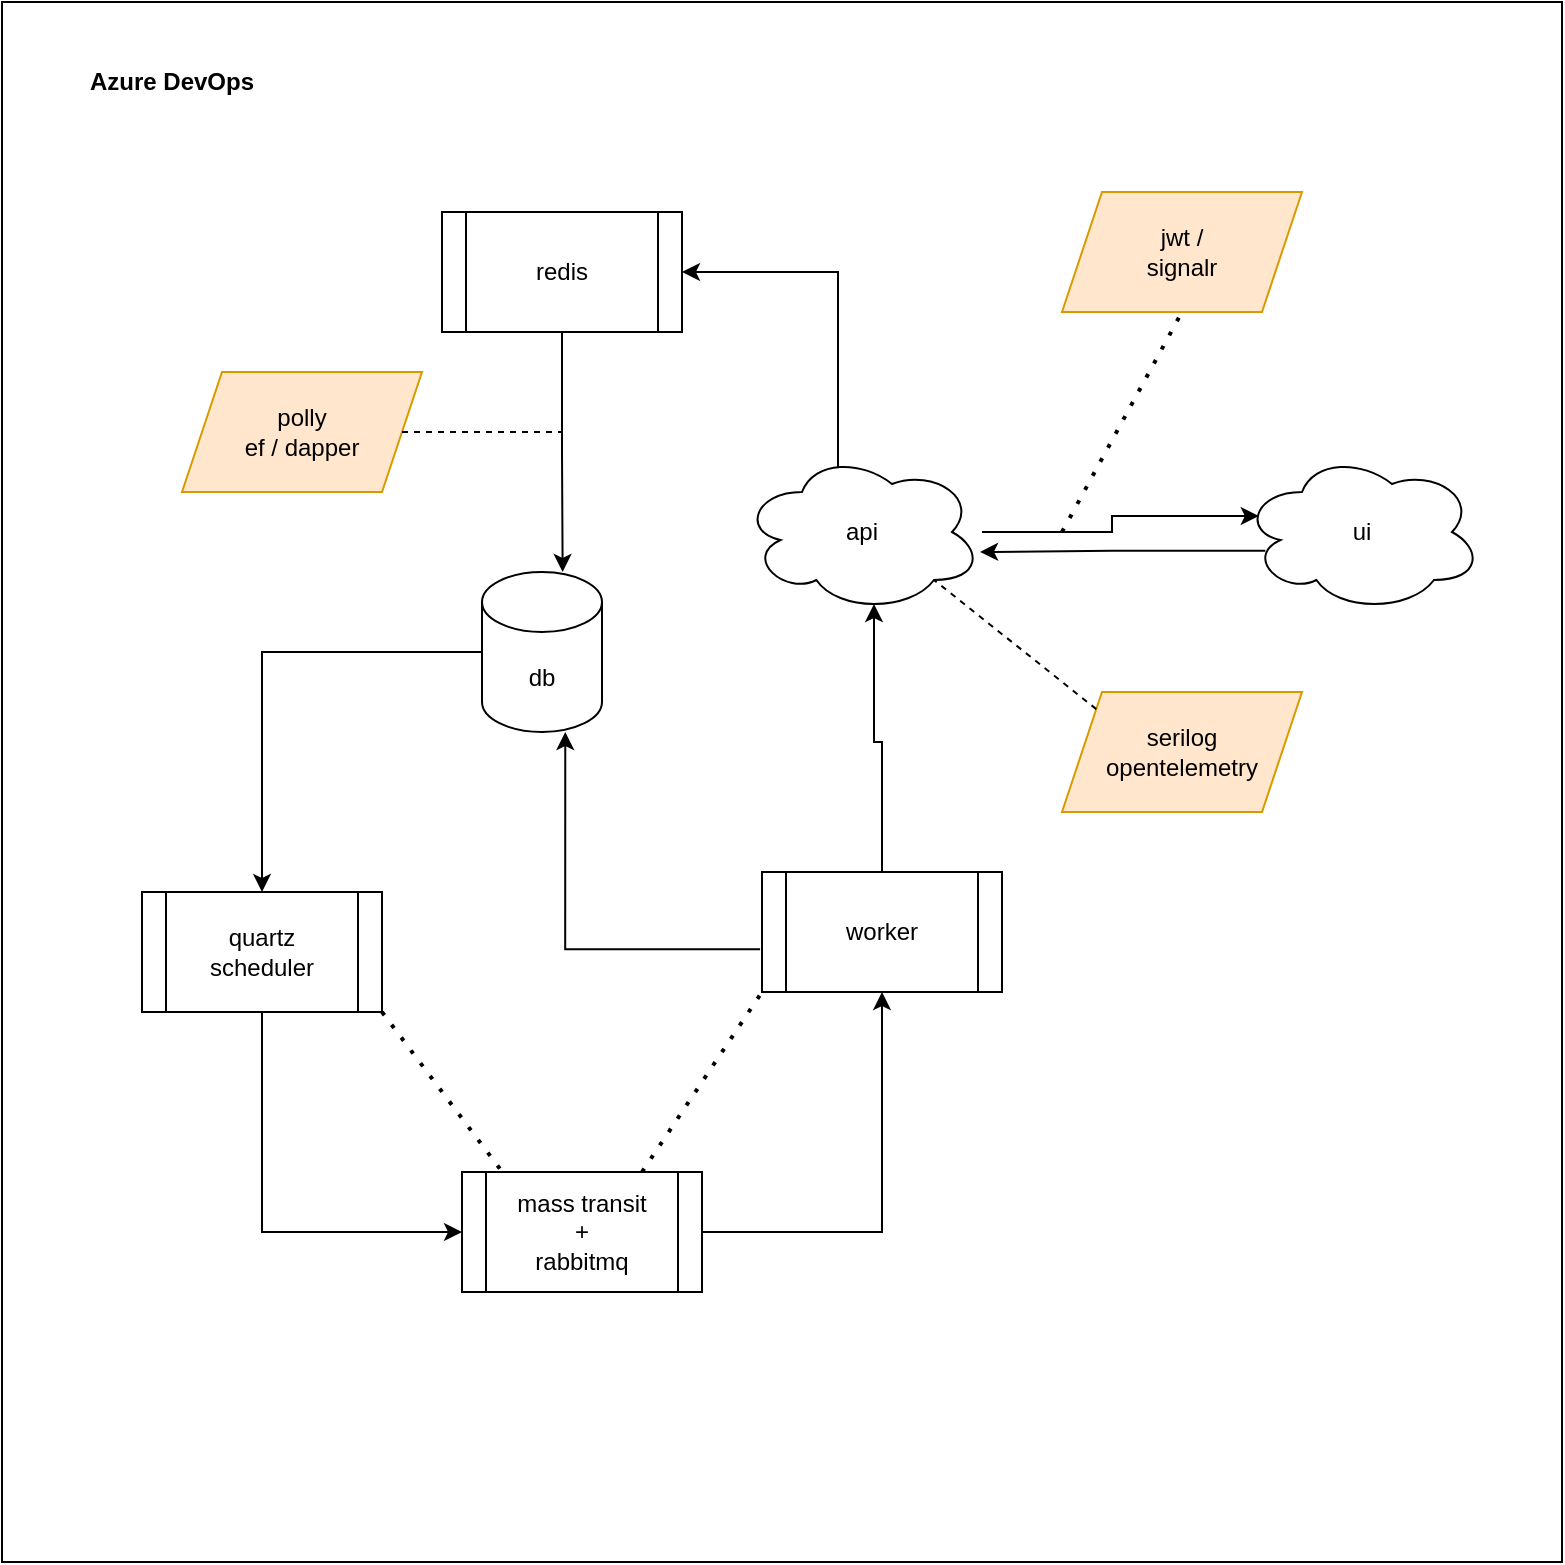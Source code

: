 <mxfile version="27.0.9">
  <diagram name="Page-1" id="T-SBDfJHkUdOzpl3IyPQ">
    <mxGraphModel dx="1213" dy="828" grid="1" gridSize="10" guides="1" tooltips="1" connect="1" arrows="1" fold="1" page="1" pageScale="1" pageWidth="1100" pageHeight="850" math="0" shadow="0">
      <root>
        <mxCell id="0" />
        <mxCell id="1" parent="0" />
        <mxCell id="u2DKv-vihWPoE-Smp5ZA-21" value="" style="whiteSpace=wrap;html=1;aspect=fixed;" vertex="1" parent="1">
          <mxGeometry x="180" y="35" width="780" height="780" as="geometry" />
        </mxCell>
        <mxCell id="kWajGwL6_NWsyl4DS-xg-6" style="edgeStyle=orthogonalEdgeStyle;rounded=0;orthogonalLoop=1;jettySize=auto;html=1;entryX=0.5;entryY=0;entryDx=0;entryDy=0;exitX=0;exitY=0.5;exitDx=0;exitDy=0;exitPerimeter=0;" parent="1" source="kWajGwL6_NWsyl4DS-xg-1" target="kWajGwL6_NWsyl4DS-xg-2" edge="1">
          <mxGeometry relative="1" as="geometry" />
        </mxCell>
        <mxCell id="kWajGwL6_NWsyl4DS-xg-1" value="db" style="shape=cylinder3;whiteSpace=wrap;html=1;boundedLbl=1;backgroundOutline=1;size=15;" parent="1" vertex="1">
          <mxGeometry x="420" y="320" width="60" height="80" as="geometry" />
        </mxCell>
        <mxCell id="kWajGwL6_NWsyl4DS-xg-8" style="edgeStyle=orthogonalEdgeStyle;rounded=0;orthogonalLoop=1;jettySize=auto;html=1;entryX=0;entryY=0.5;entryDx=0;entryDy=0;exitX=0.5;exitY=1;exitDx=0;exitDy=0;" parent="1" source="kWajGwL6_NWsyl4DS-xg-2" target="kWajGwL6_NWsyl4DS-xg-7" edge="1">
          <mxGeometry relative="1" as="geometry" />
        </mxCell>
        <mxCell id="kWajGwL6_NWsyl4DS-xg-2" value="quartz&lt;br&gt;scheduler" style="shape=process;whiteSpace=wrap;html=1;backgroundOutline=1;" parent="1" vertex="1">
          <mxGeometry x="250" y="480" width="120" height="60" as="geometry" />
        </mxCell>
        <mxCell id="kWajGwL6_NWsyl4DS-xg-11" style="edgeStyle=orthogonalEdgeStyle;rounded=0;orthogonalLoop=1;jettySize=auto;html=1;entryX=0.5;entryY=1;entryDx=0;entryDy=0;" parent="1" source="kWajGwL6_NWsyl4DS-xg-7" target="kWajGwL6_NWsyl4DS-xg-10" edge="1">
          <mxGeometry relative="1" as="geometry" />
        </mxCell>
        <mxCell id="kWajGwL6_NWsyl4DS-xg-7" value="mass transit&lt;br&gt;+&lt;br&gt;rabbitmq" style="shape=process;whiteSpace=wrap;html=1;backgroundOutline=1;" parent="1" vertex="1">
          <mxGeometry x="410" y="620" width="120" height="60" as="geometry" />
        </mxCell>
        <mxCell id="u2DKv-vihWPoE-Smp5ZA-4" style="edgeStyle=orthogonalEdgeStyle;rounded=0;orthogonalLoop=1;jettySize=auto;html=1;entryX=1;entryY=0.5;entryDx=0;entryDy=0;exitX=0.4;exitY=0.1;exitDx=0;exitDy=0;exitPerimeter=0;" edge="1" parent="1" source="kWajGwL6_NWsyl4DS-xg-9" target="u2DKv-vihWPoE-Smp5ZA-2">
          <mxGeometry relative="1" as="geometry">
            <Array as="points">
              <mxPoint x="598" y="170" />
            </Array>
          </mxGeometry>
        </mxCell>
        <mxCell id="kWajGwL6_NWsyl4DS-xg-9" value="api" style="ellipse;shape=cloud;whiteSpace=wrap;html=1;" parent="1" vertex="1">
          <mxGeometry x="550" y="260" width="120" height="80" as="geometry" />
        </mxCell>
        <mxCell id="kWajGwL6_NWsyl4DS-xg-10" value="worker" style="shape=process;whiteSpace=wrap;html=1;backgroundOutline=1;" parent="1" vertex="1">
          <mxGeometry x="560" y="470" width="120" height="60" as="geometry" />
        </mxCell>
        <mxCell id="kWajGwL6_NWsyl4DS-xg-12" style="edgeStyle=orthogonalEdgeStyle;rounded=0;orthogonalLoop=1;jettySize=auto;html=1;entryX=0.55;entryY=0.95;entryDx=0;entryDy=0;entryPerimeter=0;" parent="1" source="kWajGwL6_NWsyl4DS-xg-10" target="kWajGwL6_NWsyl4DS-xg-9" edge="1">
          <mxGeometry relative="1" as="geometry" />
        </mxCell>
        <mxCell id="kWajGwL6_NWsyl4DS-xg-14" style="edgeStyle=orthogonalEdgeStyle;rounded=0;orthogonalLoop=1;jettySize=auto;html=1;entryX=0.694;entryY=1;entryDx=0;entryDy=0;entryPerimeter=0;exitX=-0.008;exitY=0.644;exitDx=0;exitDy=0;exitPerimeter=0;" parent="1" source="kWajGwL6_NWsyl4DS-xg-10" target="kWajGwL6_NWsyl4DS-xg-1" edge="1">
          <mxGeometry relative="1" as="geometry" />
        </mxCell>
        <mxCell id="kWajGwL6_NWsyl4DS-xg-15" value="ui" style="ellipse;shape=cloud;whiteSpace=wrap;html=1;" parent="1" vertex="1">
          <mxGeometry x="800" y="260" width="120" height="80" as="geometry" />
        </mxCell>
        <mxCell id="kWajGwL6_NWsyl4DS-xg-16" style="edgeStyle=orthogonalEdgeStyle;rounded=0;orthogonalLoop=1;jettySize=auto;html=1;entryX=0.992;entryY=0.625;entryDx=0;entryDy=0;entryPerimeter=0;exitX=0.097;exitY=0.617;exitDx=0;exitDy=0;exitPerimeter=0;" parent="1" source="kWajGwL6_NWsyl4DS-xg-15" target="kWajGwL6_NWsyl4DS-xg-9" edge="1">
          <mxGeometry relative="1" as="geometry" />
        </mxCell>
        <mxCell id="kWajGwL6_NWsyl4DS-xg-17" style="edgeStyle=orthogonalEdgeStyle;rounded=0;orthogonalLoop=1;jettySize=auto;html=1;entryX=0.07;entryY=0.4;entryDx=0;entryDy=0;entryPerimeter=0;" parent="1" source="kWajGwL6_NWsyl4DS-xg-9" target="kWajGwL6_NWsyl4DS-xg-15" edge="1">
          <mxGeometry relative="1" as="geometry" />
        </mxCell>
        <mxCell id="kWajGwL6_NWsyl4DS-xg-19" value="" style="endArrow=none;dashed=1;html=1;dashPattern=1 3;strokeWidth=2;rounded=0;entryX=0.164;entryY=-0.011;entryDx=0;entryDy=0;entryPerimeter=0;" parent="1" target="kWajGwL6_NWsyl4DS-xg-7" edge="1">
          <mxGeometry width="50" height="50" relative="1" as="geometry">
            <mxPoint x="370" y="540" as="sourcePoint" />
            <mxPoint x="420" y="490" as="targetPoint" />
          </mxGeometry>
        </mxCell>
        <mxCell id="kWajGwL6_NWsyl4DS-xg-20" value="" style="endArrow=none;dashed=1;html=1;dashPattern=1 3;strokeWidth=2;rounded=0;entryX=0;entryY=1;entryDx=0;entryDy=0;exitX=0.75;exitY=0;exitDx=0;exitDy=0;" parent="1" source="kWajGwL6_NWsyl4DS-xg-7" target="kWajGwL6_NWsyl4DS-xg-10" edge="1">
          <mxGeometry width="50" height="50" relative="1" as="geometry">
            <mxPoint x="510" y="610" as="sourcePoint" />
            <mxPoint x="530" y="560" as="targetPoint" />
          </mxGeometry>
        </mxCell>
        <mxCell id="u2DKv-vihWPoE-Smp5ZA-2" value="redis" style="shape=process;whiteSpace=wrap;html=1;backgroundOutline=1;" vertex="1" parent="1">
          <mxGeometry x="400" y="140" width="120" height="60" as="geometry" />
        </mxCell>
        <mxCell id="u2DKv-vihWPoE-Smp5ZA-5" style="edgeStyle=orthogonalEdgeStyle;rounded=0;orthogonalLoop=1;jettySize=auto;html=1;entryX=0.672;entryY=0;entryDx=0;entryDy=0;entryPerimeter=0;" edge="1" parent="1" source="u2DKv-vihWPoE-Smp5ZA-2" target="kWajGwL6_NWsyl4DS-xg-1">
          <mxGeometry relative="1" as="geometry" />
        </mxCell>
        <mxCell id="u2DKv-vihWPoE-Smp5ZA-6" value="polly&lt;br&gt;ef / dapper" style="shape=parallelogram;perimeter=parallelogramPerimeter;whiteSpace=wrap;html=1;fixedSize=1;fillColor=#ffe6cc;strokeColor=#d79b00;" vertex="1" parent="1">
          <mxGeometry x="270" y="220" width="120" height="60" as="geometry" />
        </mxCell>
        <mxCell id="u2DKv-vihWPoE-Smp5ZA-8" value="jwt /&lt;br&gt;&lt;div&gt;signalr&lt;/div&gt;" style="shape=parallelogram;perimeter=parallelogramPerimeter;whiteSpace=wrap;html=1;fixedSize=1;fillColor=#ffe6cc;strokeColor=#d79b00;" vertex="1" parent="1">
          <mxGeometry x="710" y="130" width="120" height="60" as="geometry" />
        </mxCell>
        <mxCell id="u2DKv-vihWPoE-Smp5ZA-13" value="serilog&lt;br&gt;opentelemetry" style="shape=parallelogram;perimeter=parallelogramPerimeter;whiteSpace=wrap;html=1;fixedSize=1;fillColor=#ffe6cc;strokeColor=#d79b00;" vertex="1" parent="1">
          <mxGeometry x="710" y="380" width="120" height="60" as="geometry" />
        </mxCell>
        <mxCell id="u2DKv-vihWPoE-Smp5ZA-15" value="" style="endArrow=none;dashed=1;html=1;dashPattern=1 3;strokeWidth=2;rounded=0;" edge="1" parent="1">
          <mxGeometry width="50" height="50" relative="1" as="geometry">
            <mxPoint x="710" y="300" as="sourcePoint" />
            <mxPoint x="770" y="190" as="targetPoint" />
          </mxGeometry>
        </mxCell>
        <mxCell id="u2DKv-vihWPoE-Smp5ZA-17" value="" style="endArrow=none;dashed=1;html=1;rounded=0;exitX=0;exitY=0;exitDx=0;exitDy=0;entryX=0.8;entryY=0.8;entryDx=0;entryDy=0;entryPerimeter=0;" edge="1" parent="1" source="u2DKv-vihWPoE-Smp5ZA-13" target="kWajGwL6_NWsyl4DS-xg-9">
          <mxGeometry width="50" height="50" relative="1" as="geometry">
            <mxPoint x="530" y="450" as="sourcePoint" />
            <mxPoint x="580" y="400" as="targetPoint" />
          </mxGeometry>
        </mxCell>
        <mxCell id="u2DKv-vihWPoE-Smp5ZA-18" value="" style="endArrow=none;dashed=1;html=1;rounded=0;exitX=1;exitY=0.5;exitDx=0;exitDy=0;" edge="1" parent="1" source="u2DKv-vihWPoE-Smp5ZA-6">
          <mxGeometry width="50" height="50" relative="1" as="geometry">
            <mxPoint x="360" y="340" as="sourcePoint" />
            <mxPoint x="460" y="250" as="targetPoint" />
          </mxGeometry>
        </mxCell>
        <mxCell id="u2DKv-vihWPoE-Smp5ZA-22" value="Azure DevOps" style="text;html=1;align=center;verticalAlign=middle;whiteSpace=wrap;rounded=0;fontStyle=1" vertex="1" parent="1">
          <mxGeometry x="210" y="60" width="110" height="30" as="geometry" />
        </mxCell>
      </root>
    </mxGraphModel>
  </diagram>
</mxfile>
